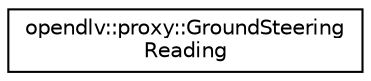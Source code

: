 digraph "Graphical Class Hierarchy"
{
 // LATEX_PDF_SIZE
  edge [fontname="Helvetica",fontsize="10",labelfontname="Helvetica",labelfontsize="10"];
  node [fontname="Helvetica",fontsize="10",shape=record];
  rankdir="LR";
  Node0 [label="opendlv::proxy::GroundSteering\lReading",height=0.2,width=0.4,color="black", fillcolor="white", style="filled",URL="$classopendlv_1_1proxy_1_1GroundSteeringReading.html",tooltip=" "];
}
